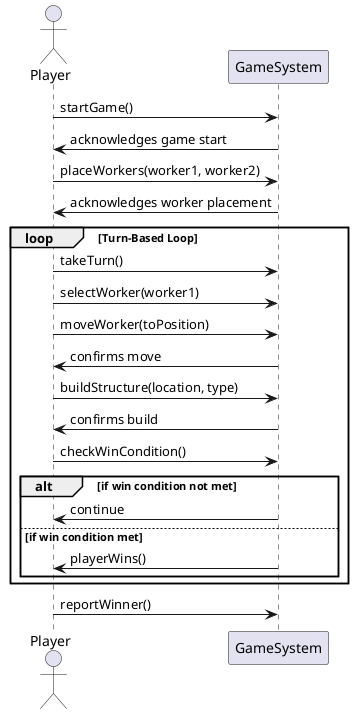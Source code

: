 @startuml
actor Player

Player -> GameSystem : startGame()
GameSystem -> Player : acknowledges game start

Player -> GameSystem : placeWorkers(worker1, worker2)
GameSystem -> Player : acknowledges worker placement

loop Turn-Based Loop
    Player -> GameSystem : takeTurn()
    Player -> GameSystem : selectWorker(worker1)
    Player -> GameSystem : moveWorker(toPosition)
    GameSystem -> Player : confirms move

    Player -> GameSystem : buildStructure(location, type)
    GameSystem -> Player : confirms build

    Player -> GameSystem : checkWinCondition()
    alt if win condition not met
        GameSystem -> Player : continue
    else if win condition met
        GameSystem -> Player : playerWins()
    end
end

Player -> GameSystem : reportWinner()
@enduml
